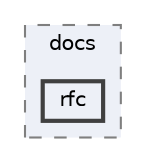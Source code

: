 digraph "Arduino/GetStartedWithMachineLearningOnArduino/tflite-micro-main/tensorflow/lite/micro/docs/rfc"
{
 // LATEX_PDF_SIZE
  bgcolor="transparent";
  edge [fontname=Helvetica,fontsize=10,labelfontname=Helvetica,labelfontsize=10];
  node [fontname=Helvetica,fontsize=10,shape=box,height=0.2,width=0.4];
  compound=true
  subgraph clusterdir_0d0523e39732ecaff59e538efec3b92b {
    graph [ bgcolor="#edf0f7", pencolor="grey50", label="docs", fontname=Helvetica,fontsize=10 style="filled,dashed", URL="dir_0d0523e39732ecaff59e538efec3b92b.html",tooltip=""]
  dir_15285f02256c037149e6e40aef86c3c7 [label="rfc", fillcolor="#edf0f7", color="grey25", style="filled,bold", URL="dir_15285f02256c037149e6e40aef86c3c7.html",tooltip=""];
  }
}
